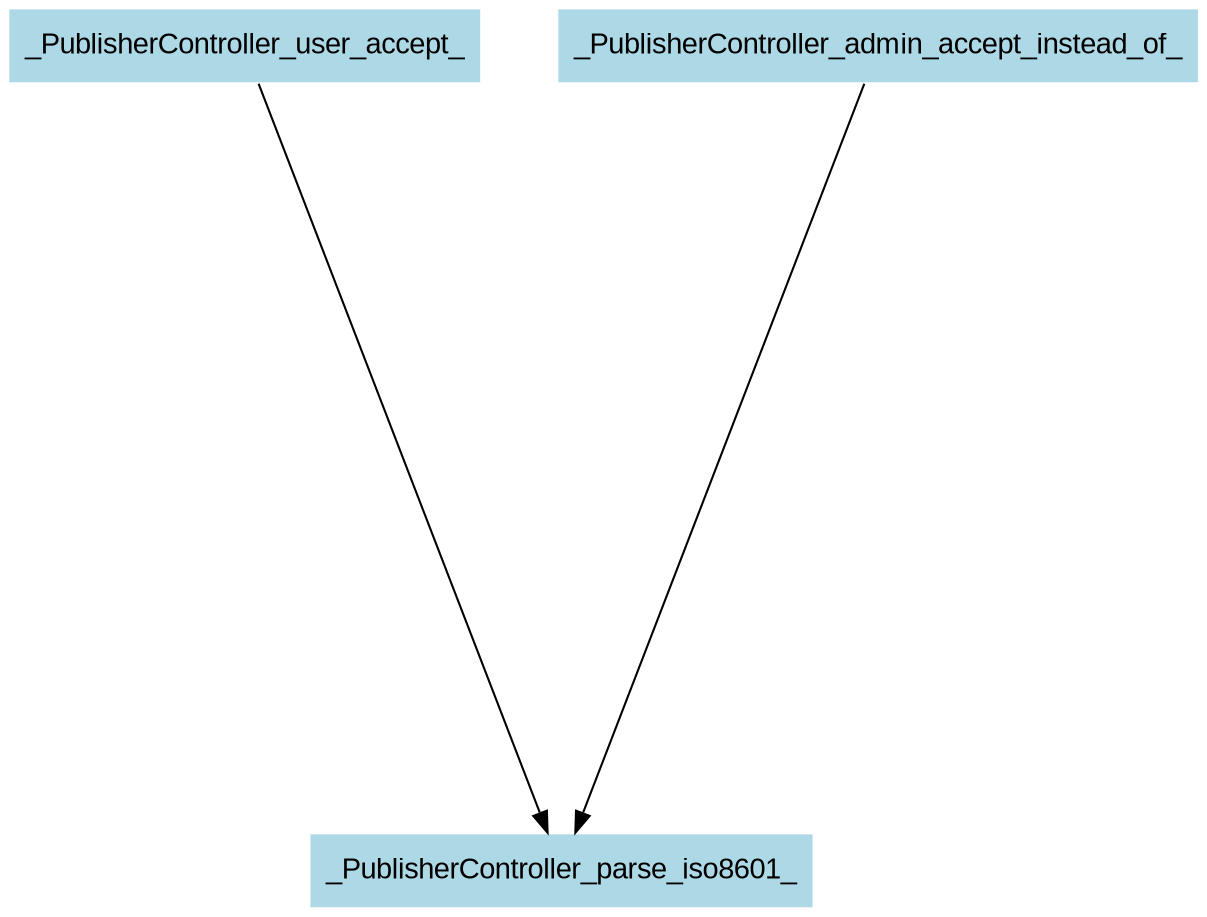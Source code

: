 digraph CallGraph {
ranksep=5;
nodesep=0.5;
node [fontname=Arial];
edge [fontname=Arial];
_PublisherController_user_accept_ -> _PublisherController_parse_iso8601_;
_PublisherController_user_accept_ [shape=box, style=filled, fillcolor=lightblue  , color=white];
_PublisherController_parse_iso8601_ [shape=box, style=filled, fillcolor=lightblue  , color=white];
_PublisherController_admin_accept_instead_of_ -> _PublisherController_parse_iso8601_;
_PublisherController_admin_accept_instead_of_ [shape=box, style=filled, fillcolor=lightblue  , color=white];
}
